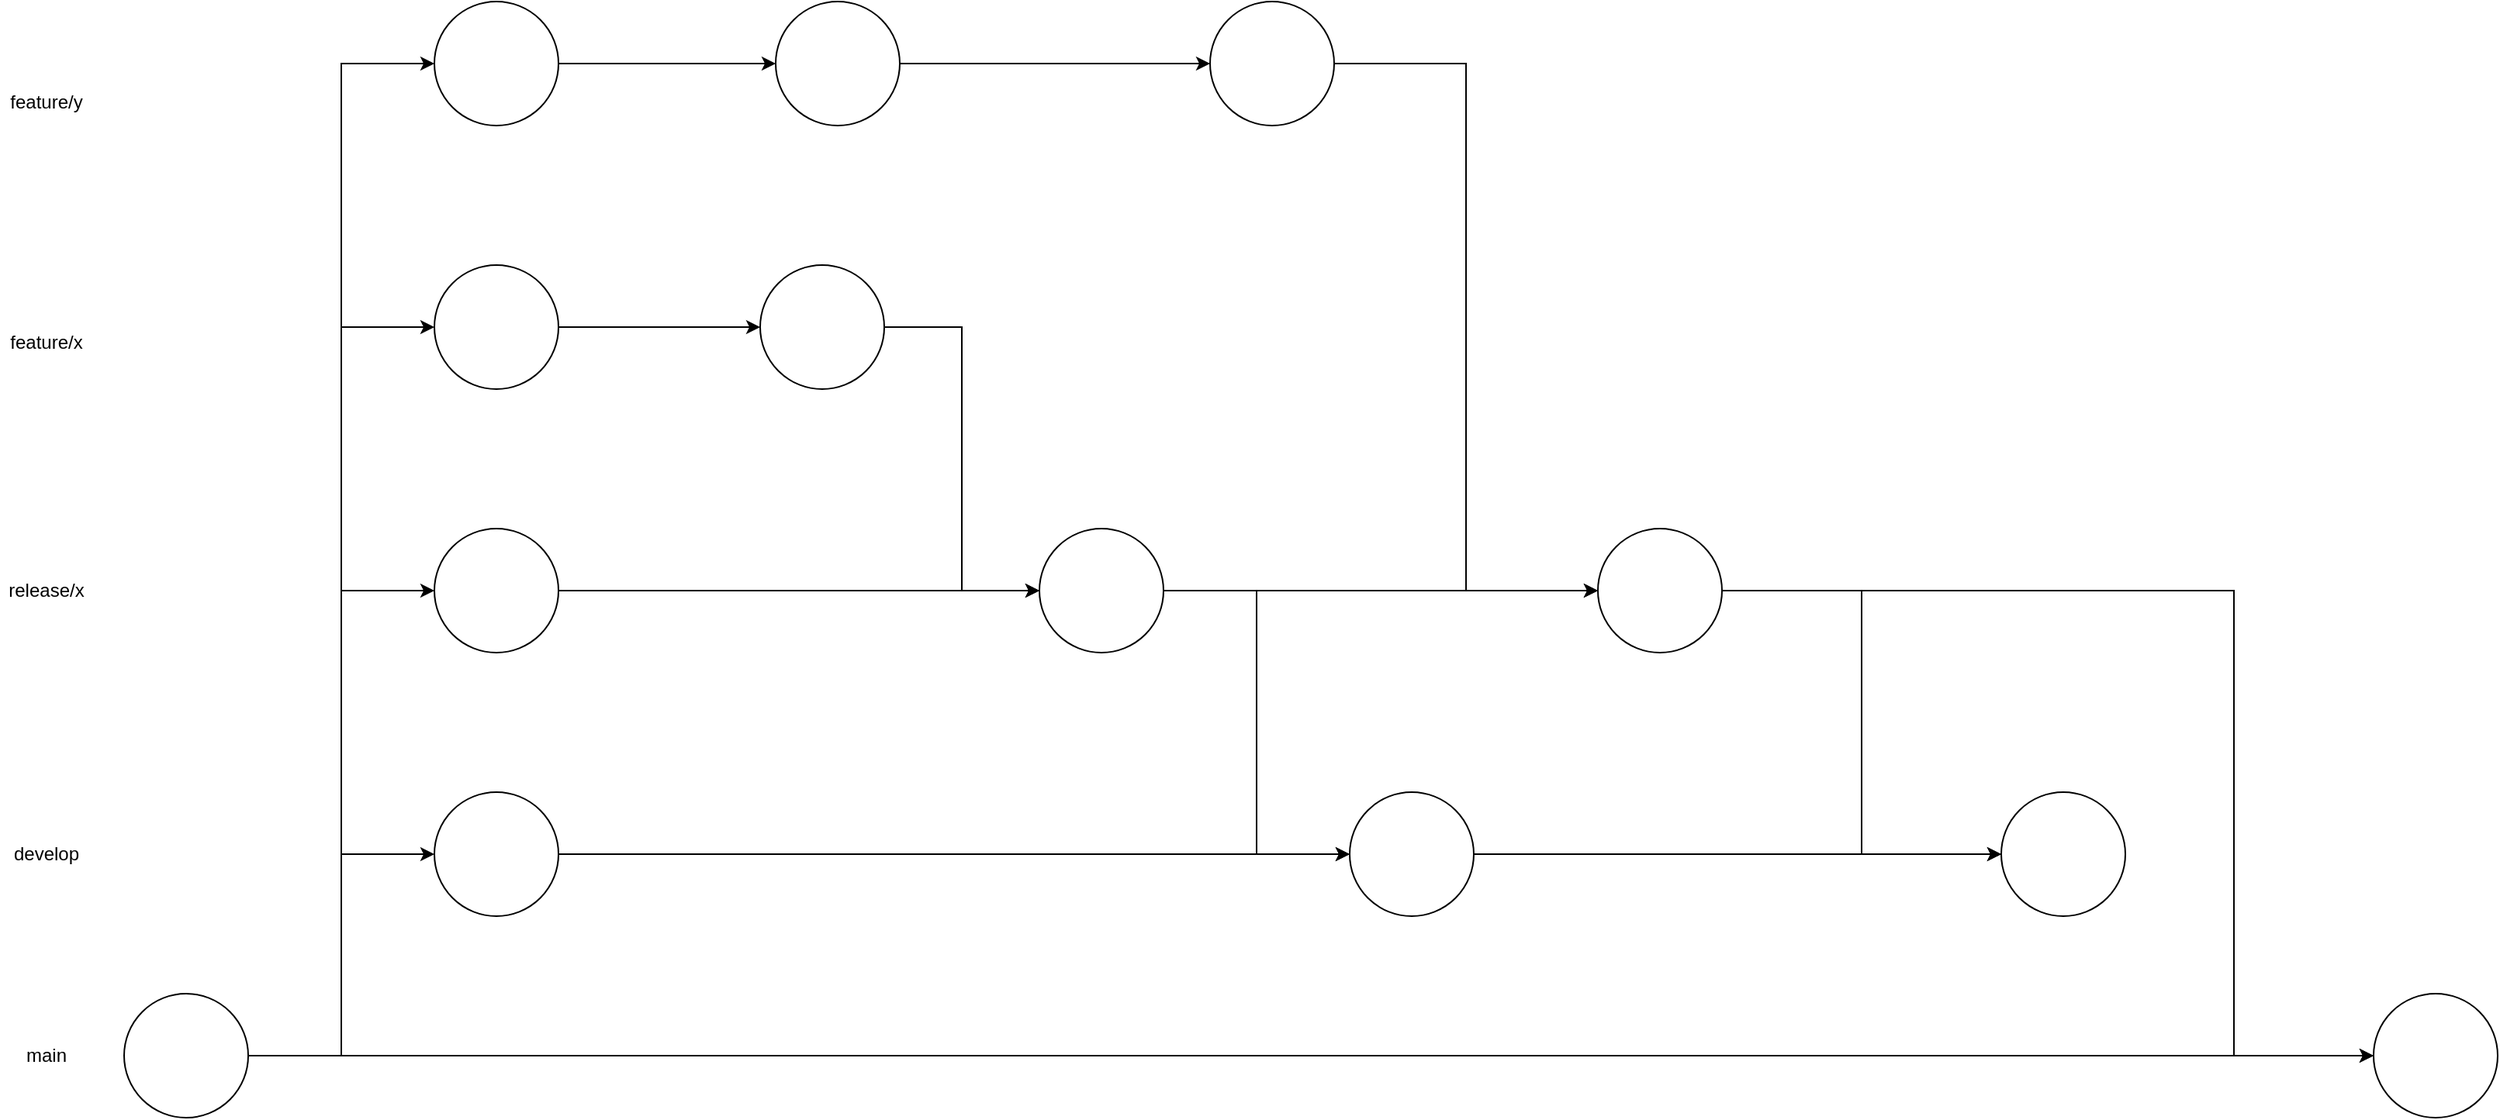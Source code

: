 <mxfile version="27.0.4">
  <diagram name="Page-1" id="f6Qn3AQjlqci221adrYq">
    <mxGraphModel dx="1943" dy="1185" grid="1" gridSize="10" guides="1" tooltips="1" connect="1" arrows="1" fold="1" page="1" pageScale="1" pageWidth="827" pageHeight="1169" math="0" shadow="0">
      <root>
        <mxCell id="0" />
        <mxCell id="1" parent="0" />
        <mxCell id="Lr8nQOaFzK-KaNHuz75q-15" style="edgeStyle=orthogonalEdgeStyle;rounded=0;orthogonalLoop=1;jettySize=auto;html=1;" edge="1" parent="1" source="Lr8nQOaFzK-KaNHuz75q-1" target="Lr8nQOaFzK-KaNHuz75q-14">
          <mxGeometry relative="1" as="geometry" />
        </mxCell>
        <mxCell id="Lr8nQOaFzK-KaNHuz75q-1" value="" style="ellipse;whiteSpace=wrap;html=1;aspect=fixed;" vertex="1" parent="1">
          <mxGeometry x="430" y="260" width="80" height="80" as="geometry" />
        </mxCell>
        <mxCell id="Lr8nQOaFzK-KaNHuz75q-17" style="edgeStyle=orthogonalEdgeStyle;rounded=0;orthogonalLoop=1;jettySize=auto;html=1;entryX=0;entryY=0.5;entryDx=0;entryDy=0;" edge="1" parent="1" source="Lr8nQOaFzK-KaNHuz75q-2" target="Lr8nQOaFzK-KaNHuz75q-16">
          <mxGeometry relative="1" as="geometry" />
        </mxCell>
        <mxCell id="Lr8nQOaFzK-KaNHuz75q-2" value="" style="ellipse;whiteSpace=wrap;html=1;aspect=fixed;" vertex="1" parent="1">
          <mxGeometry x="430" y="430" width="80" height="80" as="geometry" />
        </mxCell>
        <mxCell id="Lr8nQOaFzK-KaNHuz75q-20" style="edgeStyle=orthogonalEdgeStyle;rounded=0;orthogonalLoop=1;jettySize=auto;html=1;entryX=0;entryY=0.5;entryDx=0;entryDy=0;" edge="1" parent="1" source="Lr8nQOaFzK-KaNHuz75q-3" target="Lr8nQOaFzK-KaNHuz75q-19">
          <mxGeometry relative="1" as="geometry" />
        </mxCell>
        <mxCell id="Lr8nQOaFzK-KaNHuz75q-3" value="" style="ellipse;whiteSpace=wrap;html=1;aspect=fixed;" vertex="1" parent="1">
          <mxGeometry x="430" y="600" width="80" height="80" as="geometry" />
        </mxCell>
        <mxCell id="Lr8nQOaFzK-KaNHuz75q-11" style="edgeStyle=orthogonalEdgeStyle;rounded=0;orthogonalLoop=1;jettySize=auto;html=1;entryX=0;entryY=0.5;entryDx=0;entryDy=0;" edge="1" parent="1" source="Lr8nQOaFzK-KaNHuz75q-4" target="Lr8nQOaFzK-KaNHuz75q-3">
          <mxGeometry relative="1" as="geometry" />
        </mxCell>
        <mxCell id="Lr8nQOaFzK-KaNHuz75q-12" style="edgeStyle=orthogonalEdgeStyle;rounded=0;orthogonalLoop=1;jettySize=auto;html=1;entryX=0;entryY=0.5;entryDx=0;entryDy=0;" edge="1" parent="1" source="Lr8nQOaFzK-KaNHuz75q-4" target="Lr8nQOaFzK-KaNHuz75q-2">
          <mxGeometry relative="1" as="geometry" />
        </mxCell>
        <mxCell id="Lr8nQOaFzK-KaNHuz75q-13" style="edgeStyle=orthogonalEdgeStyle;rounded=0;orthogonalLoop=1;jettySize=auto;html=1;entryX=0;entryY=0.5;entryDx=0;entryDy=0;" edge="1" parent="1" source="Lr8nQOaFzK-KaNHuz75q-4" target="Lr8nQOaFzK-KaNHuz75q-1">
          <mxGeometry relative="1" as="geometry" />
        </mxCell>
        <mxCell id="Lr8nQOaFzK-KaNHuz75q-31" style="edgeStyle=orthogonalEdgeStyle;rounded=0;orthogonalLoop=1;jettySize=auto;html=1;entryX=0;entryY=0.5;entryDx=0;entryDy=0;" edge="1" parent="1" source="Lr8nQOaFzK-KaNHuz75q-4" target="Lr8nQOaFzK-KaNHuz75q-26">
          <mxGeometry relative="1" as="geometry" />
        </mxCell>
        <mxCell id="Lr8nQOaFzK-KaNHuz75q-39" style="edgeStyle=orthogonalEdgeStyle;rounded=0;orthogonalLoop=1;jettySize=auto;html=1;entryX=0;entryY=0.5;entryDx=0;entryDy=0;" edge="1" parent="1" source="Lr8nQOaFzK-KaNHuz75q-4" target="Lr8nQOaFzK-KaNHuz75q-22">
          <mxGeometry relative="1" as="geometry" />
        </mxCell>
        <mxCell id="Lr8nQOaFzK-KaNHuz75q-4" value="" style="ellipse;whiteSpace=wrap;html=1;aspect=fixed;" vertex="1" parent="1">
          <mxGeometry x="230" y="730" width="80" height="80" as="geometry" />
        </mxCell>
        <mxCell id="Lr8nQOaFzK-KaNHuz75q-5" value="main" style="text;html=1;align=center;verticalAlign=middle;whiteSpace=wrap;rounded=0;" vertex="1" parent="1">
          <mxGeometry x="150" y="755" width="60" height="30" as="geometry" />
        </mxCell>
        <mxCell id="Lr8nQOaFzK-KaNHuz75q-6" value="develop" style="text;html=1;align=center;verticalAlign=middle;whiteSpace=wrap;rounded=0;" vertex="1" parent="1">
          <mxGeometry x="150" y="625" width="60" height="30" as="geometry" />
        </mxCell>
        <mxCell id="Lr8nQOaFzK-KaNHuz75q-7" value="release/x" style="text;html=1;align=center;verticalAlign=middle;whiteSpace=wrap;rounded=0;" vertex="1" parent="1">
          <mxGeometry x="150" y="455" width="60" height="30" as="geometry" />
        </mxCell>
        <mxCell id="Lr8nQOaFzK-KaNHuz75q-8" value="feature/x" style="text;html=1;align=center;verticalAlign=middle;whiteSpace=wrap;rounded=0;" vertex="1" parent="1">
          <mxGeometry x="150" y="295" width="60" height="30" as="geometry" />
        </mxCell>
        <mxCell id="Lr8nQOaFzK-KaNHuz75q-18" style="edgeStyle=orthogonalEdgeStyle;rounded=0;orthogonalLoop=1;jettySize=auto;html=1;entryX=0;entryY=0.5;entryDx=0;entryDy=0;" edge="1" parent="1" source="Lr8nQOaFzK-KaNHuz75q-14" target="Lr8nQOaFzK-KaNHuz75q-16">
          <mxGeometry relative="1" as="geometry" />
        </mxCell>
        <mxCell id="Lr8nQOaFzK-KaNHuz75q-14" value="" style="ellipse;whiteSpace=wrap;html=1;aspect=fixed;" vertex="1" parent="1">
          <mxGeometry x="640" y="260" width="80" height="80" as="geometry" />
        </mxCell>
        <mxCell id="Lr8nQOaFzK-KaNHuz75q-21" style="edgeStyle=orthogonalEdgeStyle;rounded=0;orthogonalLoop=1;jettySize=auto;html=1;entryX=0;entryY=0.5;entryDx=0;entryDy=0;" edge="1" parent="1" source="Lr8nQOaFzK-KaNHuz75q-16" target="Lr8nQOaFzK-KaNHuz75q-19">
          <mxGeometry relative="1" as="geometry" />
        </mxCell>
        <mxCell id="Lr8nQOaFzK-KaNHuz75q-16" value="" style="ellipse;whiteSpace=wrap;html=1;aspect=fixed;" vertex="1" parent="1">
          <mxGeometry x="820" y="430" width="80" height="80" as="geometry" />
        </mxCell>
        <mxCell id="Lr8nQOaFzK-KaNHuz75q-37" style="edgeStyle=orthogonalEdgeStyle;rounded=0;orthogonalLoop=1;jettySize=auto;html=1;" edge="1" parent="1" source="Lr8nQOaFzK-KaNHuz75q-19" target="Lr8nQOaFzK-KaNHuz75q-35">
          <mxGeometry relative="1" as="geometry" />
        </mxCell>
        <mxCell id="Lr8nQOaFzK-KaNHuz75q-19" value="" style="ellipse;whiteSpace=wrap;html=1;aspect=fixed;" vertex="1" parent="1">
          <mxGeometry x="1020" y="600" width="80" height="80" as="geometry" />
        </mxCell>
        <mxCell id="Lr8nQOaFzK-KaNHuz75q-22" value="" style="ellipse;whiteSpace=wrap;html=1;aspect=fixed;" vertex="1" parent="1">
          <mxGeometry x="1680" y="730" width="80" height="80" as="geometry" />
        </mxCell>
        <mxCell id="Lr8nQOaFzK-KaNHuz75q-25" value="feature/y" style="text;html=1;align=center;verticalAlign=middle;whiteSpace=wrap;rounded=0;" vertex="1" parent="1">
          <mxGeometry x="150" y="140" width="60" height="30" as="geometry" />
        </mxCell>
        <mxCell id="Lr8nQOaFzK-KaNHuz75q-29" style="edgeStyle=orthogonalEdgeStyle;rounded=0;orthogonalLoop=1;jettySize=auto;html=1;" edge="1" parent="1" source="Lr8nQOaFzK-KaNHuz75q-26" target="Lr8nQOaFzK-KaNHuz75q-27">
          <mxGeometry relative="1" as="geometry" />
        </mxCell>
        <mxCell id="Lr8nQOaFzK-KaNHuz75q-26" value="" style="ellipse;whiteSpace=wrap;html=1;aspect=fixed;" vertex="1" parent="1">
          <mxGeometry x="430" y="90" width="80" height="80" as="geometry" />
        </mxCell>
        <mxCell id="Lr8nQOaFzK-KaNHuz75q-30" style="edgeStyle=orthogonalEdgeStyle;rounded=0;orthogonalLoop=1;jettySize=auto;html=1;" edge="1" parent="1" source="Lr8nQOaFzK-KaNHuz75q-27" target="Lr8nQOaFzK-KaNHuz75q-28">
          <mxGeometry relative="1" as="geometry" />
        </mxCell>
        <mxCell id="Lr8nQOaFzK-KaNHuz75q-27" value="" style="ellipse;whiteSpace=wrap;html=1;aspect=fixed;" vertex="1" parent="1">
          <mxGeometry x="650" y="90" width="80" height="80" as="geometry" />
        </mxCell>
        <mxCell id="Lr8nQOaFzK-KaNHuz75q-33" style="edgeStyle=orthogonalEdgeStyle;rounded=0;orthogonalLoop=1;jettySize=auto;html=1;entryX=0;entryY=0.5;entryDx=0;entryDy=0;" edge="1" parent="1" source="Lr8nQOaFzK-KaNHuz75q-28" target="Lr8nQOaFzK-KaNHuz75q-32">
          <mxGeometry relative="1" as="geometry" />
        </mxCell>
        <mxCell id="Lr8nQOaFzK-KaNHuz75q-28" value="" style="ellipse;whiteSpace=wrap;html=1;aspect=fixed;" vertex="1" parent="1">
          <mxGeometry x="930" y="90" width="80" height="80" as="geometry" />
        </mxCell>
        <mxCell id="Lr8nQOaFzK-KaNHuz75q-36" style="edgeStyle=orthogonalEdgeStyle;rounded=0;orthogonalLoop=1;jettySize=auto;html=1;entryX=0;entryY=0.5;entryDx=0;entryDy=0;" edge="1" parent="1" source="Lr8nQOaFzK-KaNHuz75q-32" target="Lr8nQOaFzK-KaNHuz75q-35">
          <mxGeometry relative="1" as="geometry" />
        </mxCell>
        <mxCell id="Lr8nQOaFzK-KaNHuz75q-32" value="" style="ellipse;whiteSpace=wrap;html=1;aspect=fixed;" vertex="1" parent="1">
          <mxGeometry x="1180" y="430" width="80" height="80" as="geometry" />
        </mxCell>
        <mxCell id="Lr8nQOaFzK-KaNHuz75q-34" style="edgeStyle=orthogonalEdgeStyle;rounded=0;orthogonalLoop=1;jettySize=auto;html=1;entryX=0;entryY=0.5;entryDx=0;entryDy=0;" edge="1" parent="1" source="Lr8nQOaFzK-KaNHuz75q-16" target="Lr8nQOaFzK-KaNHuz75q-32">
          <mxGeometry relative="1" as="geometry" />
        </mxCell>
        <mxCell id="Lr8nQOaFzK-KaNHuz75q-38" style="edgeStyle=orthogonalEdgeStyle;rounded=0;orthogonalLoop=1;jettySize=auto;html=1;entryX=0;entryY=0.5;entryDx=0;entryDy=0;exitX=1;exitY=0.5;exitDx=0;exitDy=0;" edge="1" parent="1" source="Lr8nQOaFzK-KaNHuz75q-32" target="Lr8nQOaFzK-KaNHuz75q-22">
          <mxGeometry relative="1" as="geometry">
            <Array as="points">
              <mxPoint x="1590" y="470" />
              <mxPoint x="1590" y="770" />
            </Array>
          </mxGeometry>
        </mxCell>
        <mxCell id="Lr8nQOaFzK-KaNHuz75q-35" value="" style="ellipse;whiteSpace=wrap;html=1;aspect=fixed;" vertex="1" parent="1">
          <mxGeometry x="1440" y="600" width="80" height="80" as="geometry" />
        </mxCell>
      </root>
    </mxGraphModel>
  </diagram>
</mxfile>

